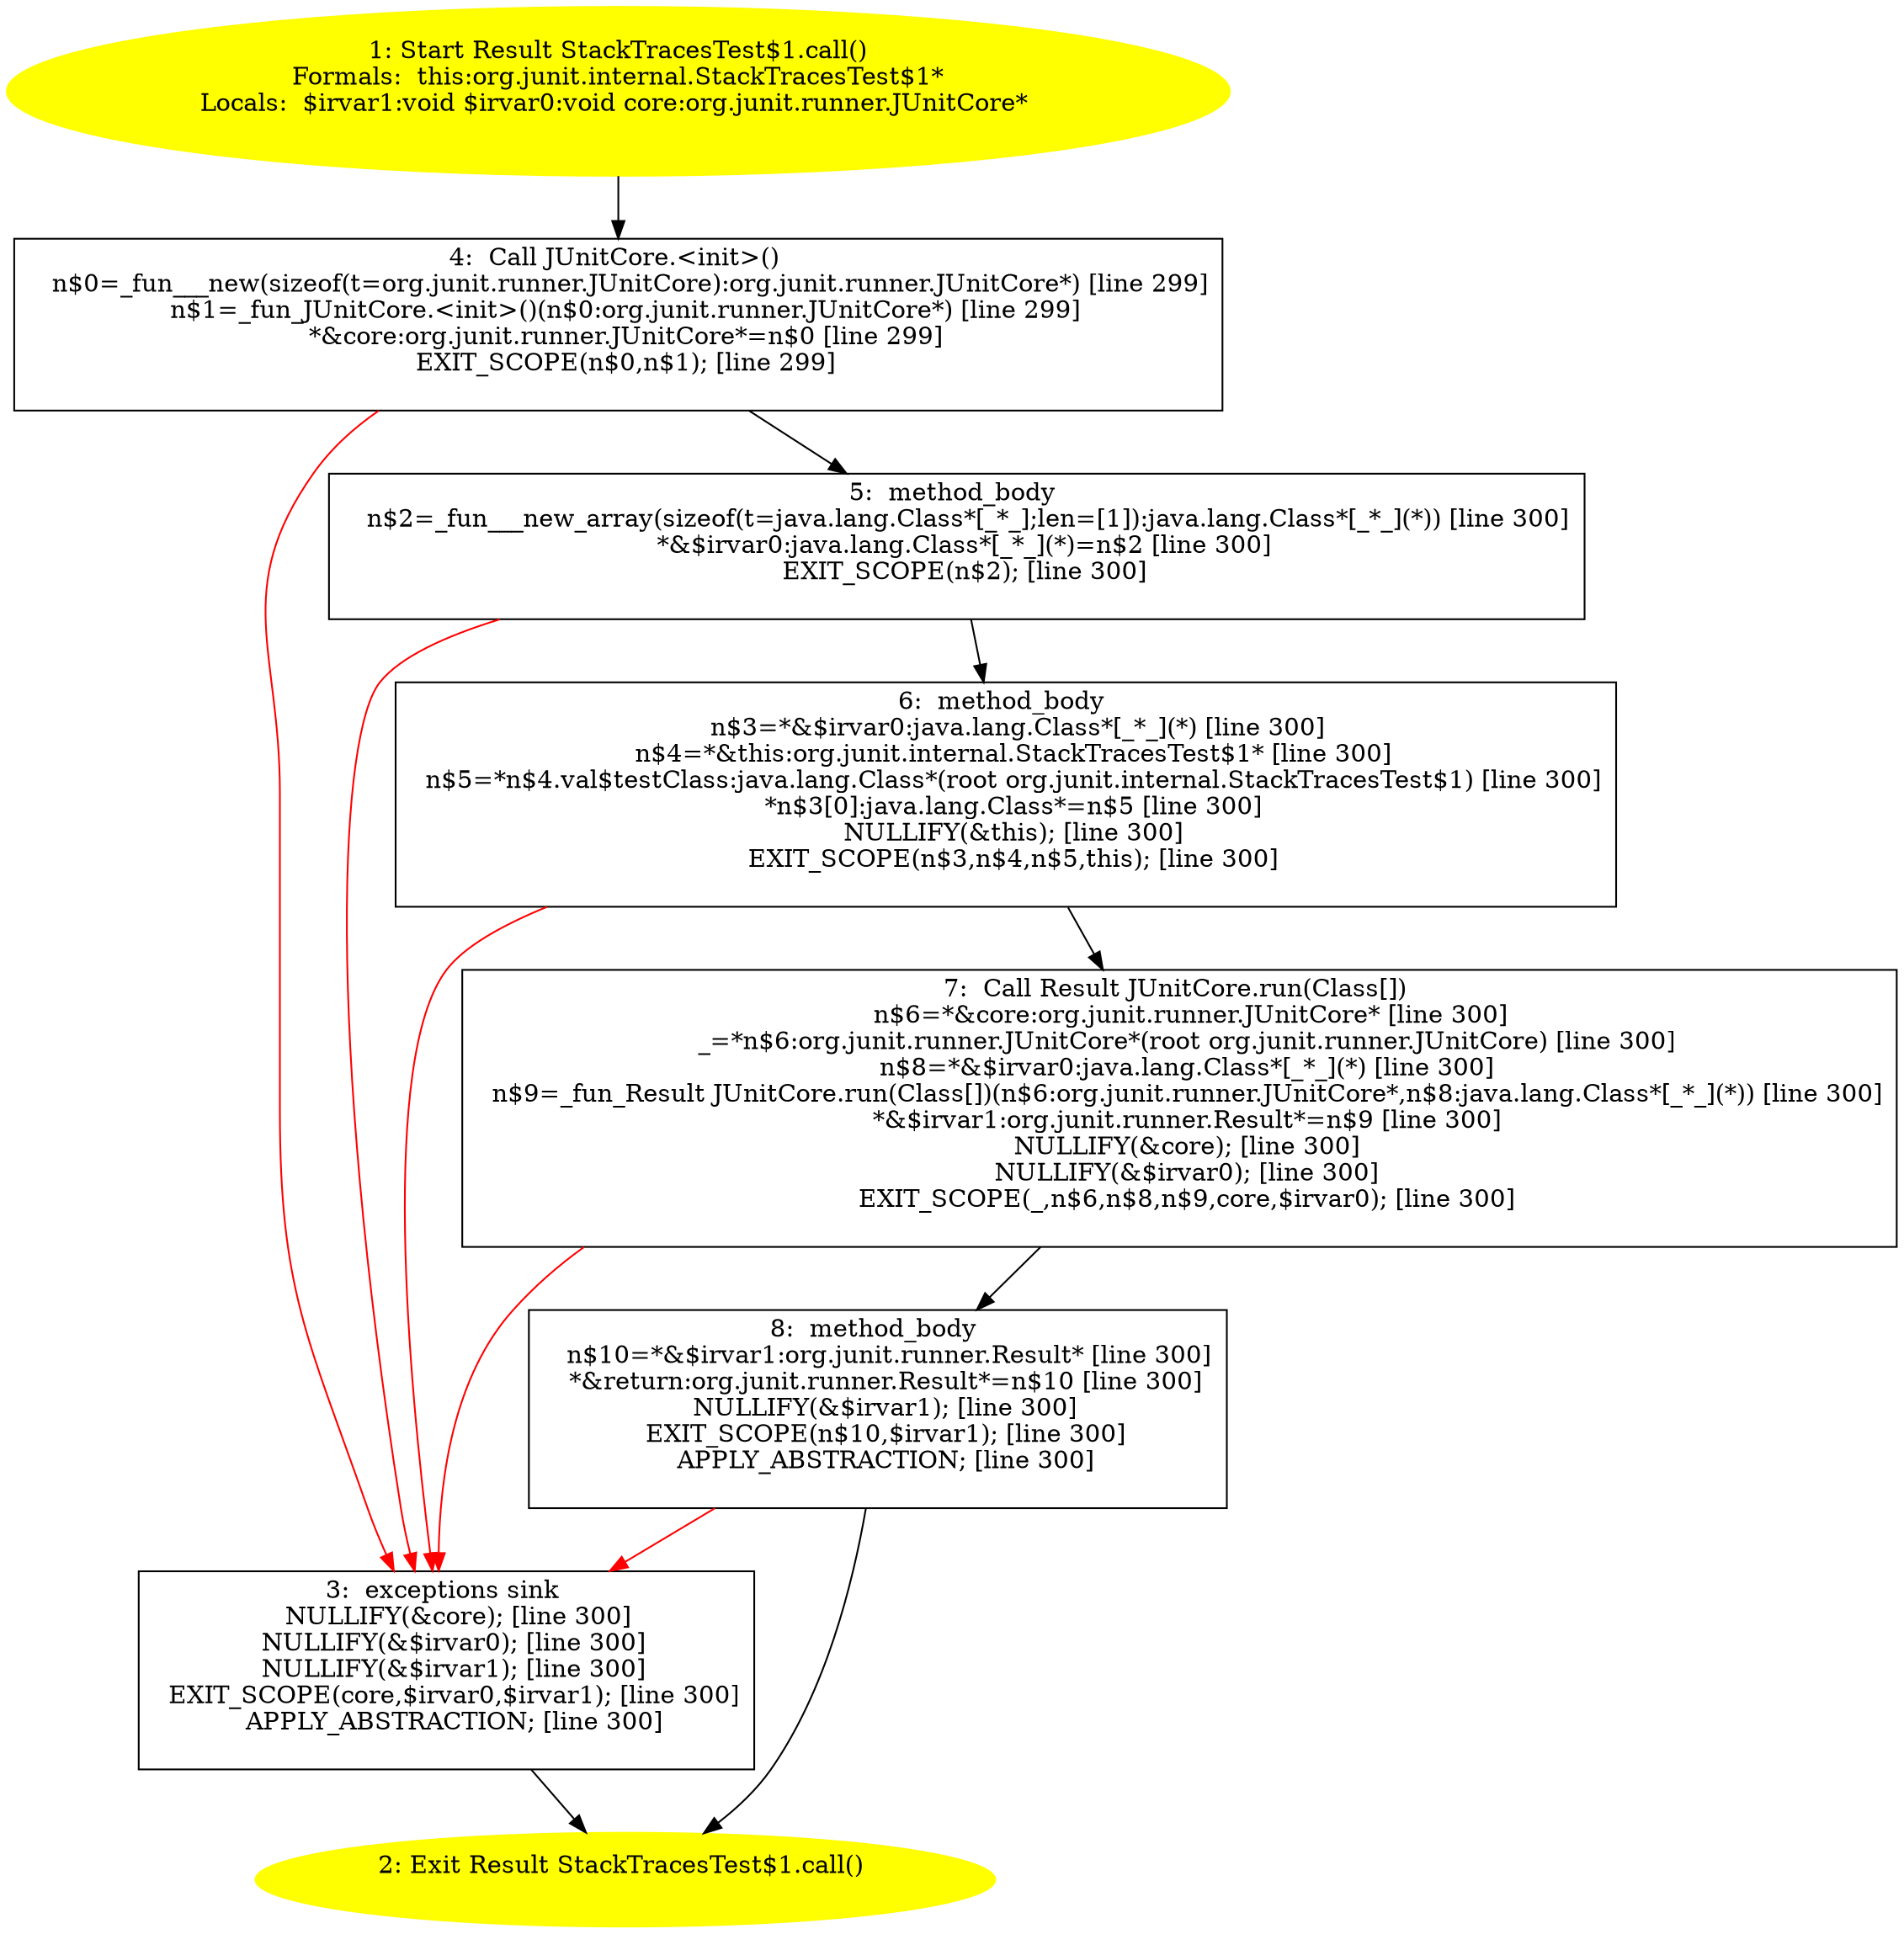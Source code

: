 /* @generated */
digraph cfg {
"org.junit.internal.StackTracesTest$1.call():org.junit.runner.Result.20661658ebcb9092dd24a7010a02132f_1" [label="1: Start Result StackTracesTest$1.call()\nFormals:  this:org.junit.internal.StackTracesTest$1*\nLocals:  $irvar1:void $irvar0:void core:org.junit.runner.JUnitCore* \n  " color=yellow style=filled]
	

	 "org.junit.internal.StackTracesTest$1.call():org.junit.runner.Result.20661658ebcb9092dd24a7010a02132f_1" -> "org.junit.internal.StackTracesTest$1.call():org.junit.runner.Result.20661658ebcb9092dd24a7010a02132f_4" ;
"org.junit.internal.StackTracesTest$1.call():org.junit.runner.Result.20661658ebcb9092dd24a7010a02132f_2" [label="2: Exit Result StackTracesTest$1.call() \n  " color=yellow style=filled]
	

"org.junit.internal.StackTracesTest$1.call():org.junit.runner.Result.20661658ebcb9092dd24a7010a02132f_3" [label="3:  exceptions sink \n   NULLIFY(&core); [line 300]\n  NULLIFY(&$irvar0); [line 300]\n  NULLIFY(&$irvar1); [line 300]\n  EXIT_SCOPE(core,$irvar0,$irvar1); [line 300]\n  APPLY_ABSTRACTION; [line 300]\n " shape="box"]
	

	 "org.junit.internal.StackTracesTest$1.call():org.junit.runner.Result.20661658ebcb9092dd24a7010a02132f_3" -> "org.junit.internal.StackTracesTest$1.call():org.junit.runner.Result.20661658ebcb9092dd24a7010a02132f_2" ;
"org.junit.internal.StackTracesTest$1.call():org.junit.runner.Result.20661658ebcb9092dd24a7010a02132f_4" [label="4:  Call JUnitCore.<init>() \n   n$0=_fun___new(sizeof(t=org.junit.runner.JUnitCore):org.junit.runner.JUnitCore*) [line 299]\n  n$1=_fun_JUnitCore.<init>()(n$0:org.junit.runner.JUnitCore*) [line 299]\n  *&core:org.junit.runner.JUnitCore*=n$0 [line 299]\n  EXIT_SCOPE(n$0,n$1); [line 299]\n " shape="box"]
	

	 "org.junit.internal.StackTracesTest$1.call():org.junit.runner.Result.20661658ebcb9092dd24a7010a02132f_4" -> "org.junit.internal.StackTracesTest$1.call():org.junit.runner.Result.20661658ebcb9092dd24a7010a02132f_5" ;
	 "org.junit.internal.StackTracesTest$1.call():org.junit.runner.Result.20661658ebcb9092dd24a7010a02132f_4" -> "org.junit.internal.StackTracesTest$1.call():org.junit.runner.Result.20661658ebcb9092dd24a7010a02132f_3" [color="red" ];
"org.junit.internal.StackTracesTest$1.call():org.junit.runner.Result.20661658ebcb9092dd24a7010a02132f_5" [label="5:  method_body \n   n$2=_fun___new_array(sizeof(t=java.lang.Class*[_*_];len=[1]):java.lang.Class*[_*_](*)) [line 300]\n  *&$irvar0:java.lang.Class*[_*_](*)=n$2 [line 300]\n  EXIT_SCOPE(n$2); [line 300]\n " shape="box"]
	

	 "org.junit.internal.StackTracesTest$1.call():org.junit.runner.Result.20661658ebcb9092dd24a7010a02132f_5" -> "org.junit.internal.StackTracesTest$1.call():org.junit.runner.Result.20661658ebcb9092dd24a7010a02132f_6" ;
	 "org.junit.internal.StackTracesTest$1.call():org.junit.runner.Result.20661658ebcb9092dd24a7010a02132f_5" -> "org.junit.internal.StackTracesTest$1.call():org.junit.runner.Result.20661658ebcb9092dd24a7010a02132f_3" [color="red" ];
"org.junit.internal.StackTracesTest$1.call():org.junit.runner.Result.20661658ebcb9092dd24a7010a02132f_6" [label="6:  method_body \n   n$3=*&$irvar0:java.lang.Class*[_*_](*) [line 300]\n  n$4=*&this:org.junit.internal.StackTracesTest$1* [line 300]\n  n$5=*n$4.val$testClass:java.lang.Class*(root org.junit.internal.StackTracesTest$1) [line 300]\n  *n$3[0]:java.lang.Class*=n$5 [line 300]\n  NULLIFY(&this); [line 300]\n  EXIT_SCOPE(n$3,n$4,n$5,this); [line 300]\n " shape="box"]
	

	 "org.junit.internal.StackTracesTest$1.call():org.junit.runner.Result.20661658ebcb9092dd24a7010a02132f_6" -> "org.junit.internal.StackTracesTest$1.call():org.junit.runner.Result.20661658ebcb9092dd24a7010a02132f_7" ;
	 "org.junit.internal.StackTracesTest$1.call():org.junit.runner.Result.20661658ebcb9092dd24a7010a02132f_6" -> "org.junit.internal.StackTracesTest$1.call():org.junit.runner.Result.20661658ebcb9092dd24a7010a02132f_3" [color="red" ];
"org.junit.internal.StackTracesTest$1.call():org.junit.runner.Result.20661658ebcb9092dd24a7010a02132f_7" [label="7:  Call Result JUnitCore.run(Class[]) \n   n$6=*&core:org.junit.runner.JUnitCore* [line 300]\n  _=*n$6:org.junit.runner.JUnitCore*(root org.junit.runner.JUnitCore) [line 300]\n  n$8=*&$irvar0:java.lang.Class*[_*_](*) [line 300]\n  n$9=_fun_Result JUnitCore.run(Class[])(n$6:org.junit.runner.JUnitCore*,n$8:java.lang.Class*[_*_](*)) [line 300]\n  *&$irvar1:org.junit.runner.Result*=n$9 [line 300]\n  NULLIFY(&core); [line 300]\n  NULLIFY(&$irvar0); [line 300]\n  EXIT_SCOPE(_,n$6,n$8,n$9,core,$irvar0); [line 300]\n " shape="box"]
	

	 "org.junit.internal.StackTracesTest$1.call():org.junit.runner.Result.20661658ebcb9092dd24a7010a02132f_7" -> "org.junit.internal.StackTracesTest$1.call():org.junit.runner.Result.20661658ebcb9092dd24a7010a02132f_8" ;
	 "org.junit.internal.StackTracesTest$1.call():org.junit.runner.Result.20661658ebcb9092dd24a7010a02132f_7" -> "org.junit.internal.StackTracesTest$1.call():org.junit.runner.Result.20661658ebcb9092dd24a7010a02132f_3" [color="red" ];
"org.junit.internal.StackTracesTest$1.call():org.junit.runner.Result.20661658ebcb9092dd24a7010a02132f_8" [label="8:  method_body \n   n$10=*&$irvar1:org.junit.runner.Result* [line 300]\n  *&return:org.junit.runner.Result*=n$10 [line 300]\n  NULLIFY(&$irvar1); [line 300]\n  EXIT_SCOPE(n$10,$irvar1); [line 300]\n  APPLY_ABSTRACTION; [line 300]\n " shape="box"]
	

	 "org.junit.internal.StackTracesTest$1.call():org.junit.runner.Result.20661658ebcb9092dd24a7010a02132f_8" -> "org.junit.internal.StackTracesTest$1.call():org.junit.runner.Result.20661658ebcb9092dd24a7010a02132f_2" ;
	 "org.junit.internal.StackTracesTest$1.call():org.junit.runner.Result.20661658ebcb9092dd24a7010a02132f_8" -> "org.junit.internal.StackTracesTest$1.call():org.junit.runner.Result.20661658ebcb9092dd24a7010a02132f_3" [color="red" ];
}
